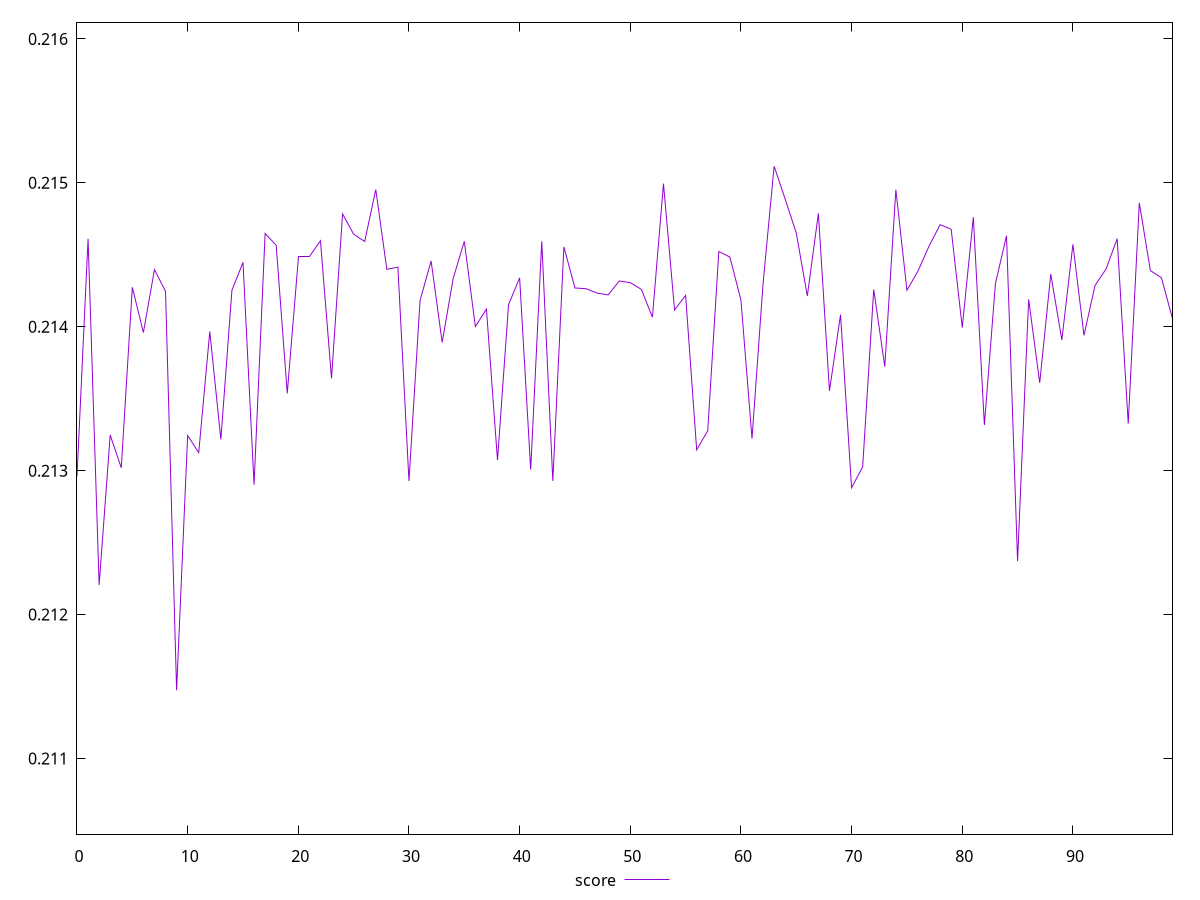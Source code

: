 reset

$score <<EOF
0 0.21296038103003956
1 0.21461076330452244
2 0.2122056885731599
3 0.21324730309792816
4 0.21301965219242536
5 0.21427381423169067
6 0.2139595002242261
7 0.21439698696917525
8 0.21424622722670317
9 0.21147431610455303
10 0.21324425753159393
11 0.21312514605166527
12 0.2139666847944598
13 0.21321644604662826
14 0.2142529171912939
15 0.2144470288634529
16 0.21290287585688883
17 0.21464763618754834
18 0.21456593817479191
19 0.21353710693769745
20 0.21448484190409578
21 0.2144848575027084
22 0.2145974766105303
23 0.21364079007545955
24 0.21478361933406476
25 0.2146427971536744
26 0.21459220168904192
27 0.2149531385722579
28 0.2143987385323602
29 0.21441368195084437
30 0.2129276378639221
31 0.21418191924792385
32 0.21445713008576878
33 0.2138908771870346
34 0.21433684442671241
35 0.21459364785831225
36 0.21400125177508972
37 0.21412261838121738
38 0.21307374137535517
39 0.2141538088205785
40 0.21433932817601037
41 0.21300695063511488
42 0.2145933981593543
43 0.21292872216838865
44 0.2145546825827428
45 0.21426934169560902
46 0.2142643653901128
47 0.21423361656453244
48 0.21422090274556904
49 0.21431759370695858
50 0.21430639216140768
51 0.21425938919537152
52 0.21406603712388794
53 0.21499417432361845
54 0.21411590636099803
55 0.21421799965057464
56 0.21314427857259743
57 0.21327707324916767
58 0.21452258852750966
59 0.21448395798449976
60 0.21418548133136156
61 0.21322234516184585
62 0.21430139944548476
63 0.2151152930655354
64 0.2148859343137734
65 0.21465138260813632
66 0.21421363209568478
67 0.21478762835674103
68 0.21355430212608262
69 0.21408337175363873
70 0.2128807906426219
71 0.21302654821810474
72 0.2142589996232136
73 0.21372286554902997
74 0.21495206001942335
75 0.21425335869444584
76 0.21438682089693495
77 0.2145604455416379
78 0.21470888241181052
79 0.21467732828981312
80 0.21399370811130125
81 0.21476098271747157
82 0.2133170678102978
83 0.214301025385929
84 0.2146320475878994
85 0.212371160393941
86 0.2141901287413196
87 0.21361012703271437
88 0.2143662770699717
89 0.21390781963329708
90 0.21457193549344056
91 0.2139400018954421
92 0.21428669210291534
93 0.2144016127889007
94 0.21461171535709989
95 0.21332778527796664
96 0.21486002697878137
97 0.21439011078693626
98 0.21434009201240645
99 0.2140565607364121
EOF

set key outside below
set xrange [0:99]
set yrange [0.21047431610455303:0.2161152930655354]
set terminal svg size 640, 490 enhanced background rgb 'white'
set output "report_00007_2020-12-11T15:55:29.892Z/interactive/samples/pages+cached+nointeractive/score/values.svg"

plot $score title "score" with line

reset
